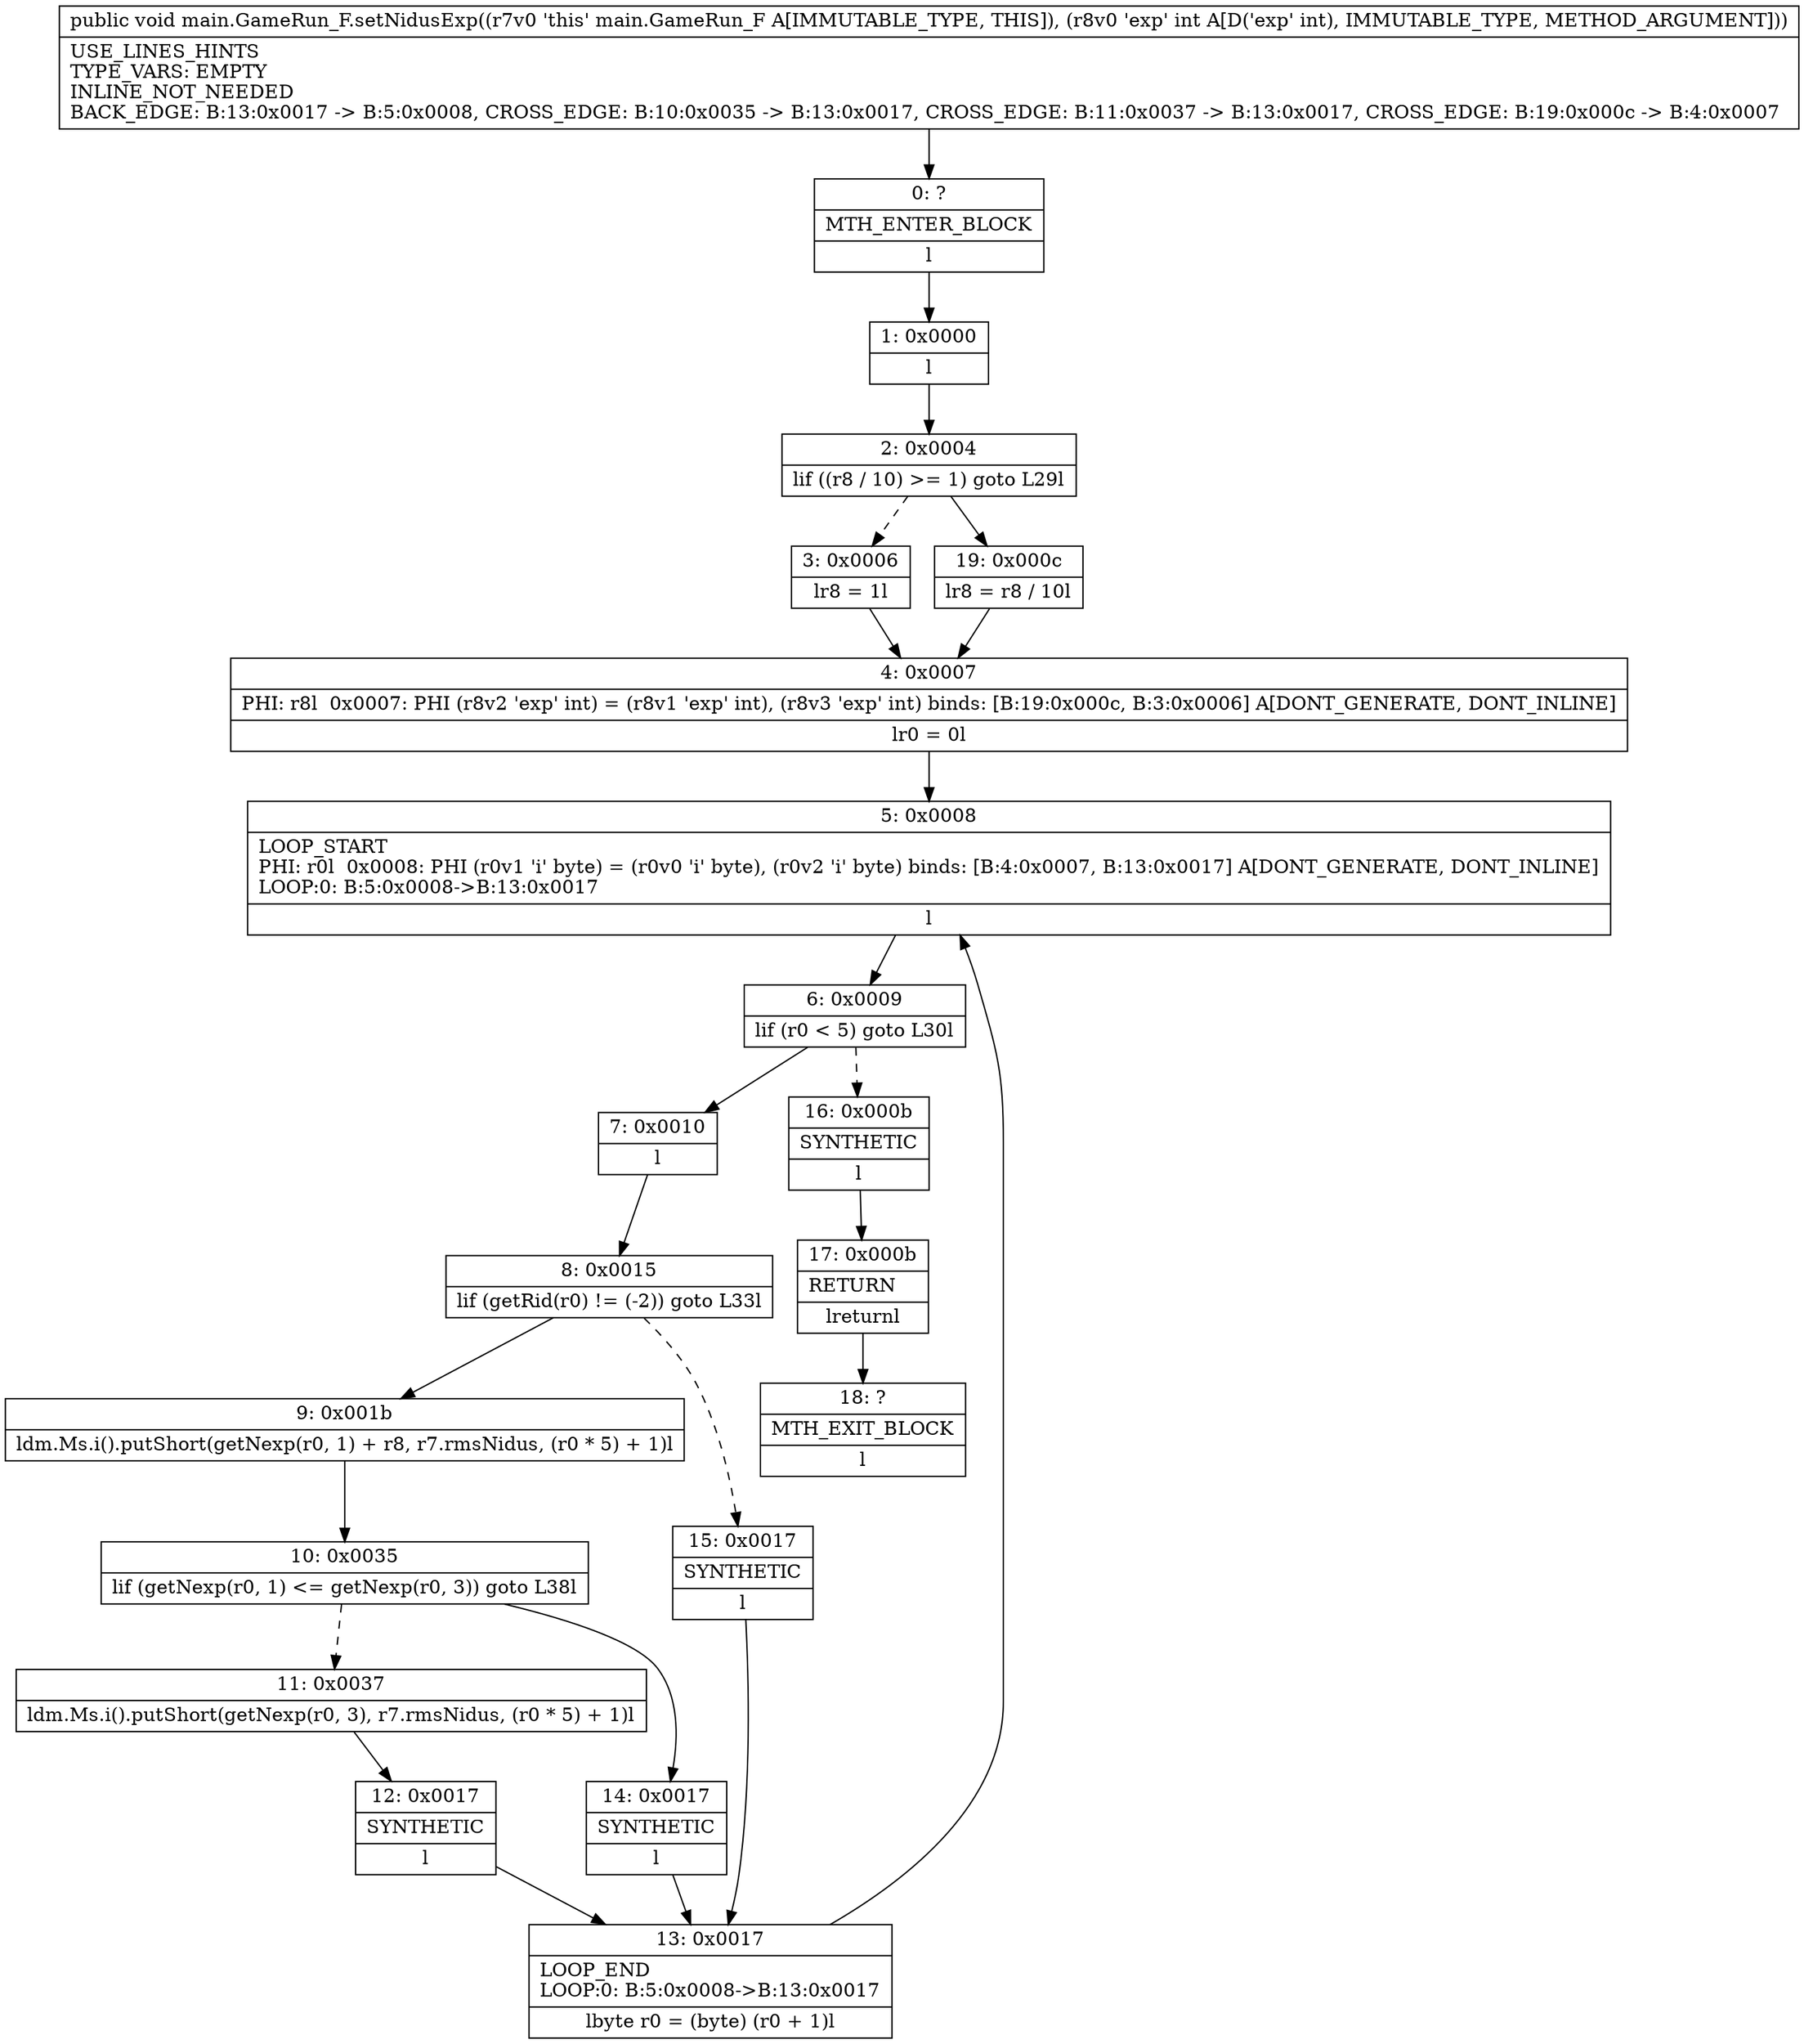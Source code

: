 digraph "CFG formain.GameRun_F.setNidusExp(I)V" {
Node_0 [shape=record,label="{0\:\ ?|MTH_ENTER_BLOCK\l|l}"];
Node_1 [shape=record,label="{1\:\ 0x0000|l}"];
Node_2 [shape=record,label="{2\:\ 0x0004|lif ((r8 \/ 10) \>= 1) goto L29l}"];
Node_3 [shape=record,label="{3\:\ 0x0006|lr8 = 1l}"];
Node_4 [shape=record,label="{4\:\ 0x0007|PHI: r8l  0x0007: PHI (r8v2 'exp' int) = (r8v1 'exp' int), (r8v3 'exp' int) binds: [B:19:0x000c, B:3:0x0006] A[DONT_GENERATE, DONT_INLINE]\l|lr0 = 0l}"];
Node_5 [shape=record,label="{5\:\ 0x0008|LOOP_START\lPHI: r0l  0x0008: PHI (r0v1 'i' byte) = (r0v0 'i' byte), (r0v2 'i' byte) binds: [B:4:0x0007, B:13:0x0017] A[DONT_GENERATE, DONT_INLINE]\lLOOP:0: B:5:0x0008\-\>B:13:0x0017\l|l}"];
Node_6 [shape=record,label="{6\:\ 0x0009|lif (r0 \< 5) goto L30l}"];
Node_7 [shape=record,label="{7\:\ 0x0010|l}"];
Node_8 [shape=record,label="{8\:\ 0x0015|lif (getRid(r0) != (\-2)) goto L33l}"];
Node_9 [shape=record,label="{9\:\ 0x001b|ldm.Ms.i().putShort(getNexp(r0, 1) + r8, r7.rmsNidus, (r0 * 5) + 1)l}"];
Node_10 [shape=record,label="{10\:\ 0x0035|lif (getNexp(r0, 1) \<= getNexp(r0, 3)) goto L38l}"];
Node_11 [shape=record,label="{11\:\ 0x0037|ldm.Ms.i().putShort(getNexp(r0, 3), r7.rmsNidus, (r0 * 5) + 1)l}"];
Node_12 [shape=record,label="{12\:\ 0x0017|SYNTHETIC\l|l}"];
Node_13 [shape=record,label="{13\:\ 0x0017|LOOP_END\lLOOP:0: B:5:0x0008\-\>B:13:0x0017\l|lbyte r0 = (byte) (r0 + 1)l}"];
Node_14 [shape=record,label="{14\:\ 0x0017|SYNTHETIC\l|l}"];
Node_15 [shape=record,label="{15\:\ 0x0017|SYNTHETIC\l|l}"];
Node_16 [shape=record,label="{16\:\ 0x000b|SYNTHETIC\l|l}"];
Node_17 [shape=record,label="{17\:\ 0x000b|RETURN\l|lreturnl}"];
Node_18 [shape=record,label="{18\:\ ?|MTH_EXIT_BLOCK\l|l}"];
Node_19 [shape=record,label="{19\:\ 0x000c|lr8 = r8 \/ 10l}"];
MethodNode[shape=record,label="{public void main.GameRun_F.setNidusExp((r7v0 'this' main.GameRun_F A[IMMUTABLE_TYPE, THIS]), (r8v0 'exp' int A[D('exp' int), IMMUTABLE_TYPE, METHOD_ARGUMENT]))  | USE_LINES_HINTS\lTYPE_VARS: EMPTY\lINLINE_NOT_NEEDED\lBACK_EDGE: B:13:0x0017 \-\> B:5:0x0008, CROSS_EDGE: B:10:0x0035 \-\> B:13:0x0017, CROSS_EDGE: B:11:0x0037 \-\> B:13:0x0017, CROSS_EDGE: B:19:0x000c \-\> B:4:0x0007\l}"];
MethodNode -> Node_0;
Node_0 -> Node_1;
Node_1 -> Node_2;
Node_2 -> Node_3[style=dashed];
Node_2 -> Node_19;
Node_3 -> Node_4;
Node_4 -> Node_5;
Node_5 -> Node_6;
Node_6 -> Node_7;
Node_6 -> Node_16[style=dashed];
Node_7 -> Node_8;
Node_8 -> Node_9;
Node_8 -> Node_15[style=dashed];
Node_9 -> Node_10;
Node_10 -> Node_11[style=dashed];
Node_10 -> Node_14;
Node_11 -> Node_12;
Node_12 -> Node_13;
Node_13 -> Node_5;
Node_14 -> Node_13;
Node_15 -> Node_13;
Node_16 -> Node_17;
Node_17 -> Node_18;
Node_19 -> Node_4;
}

